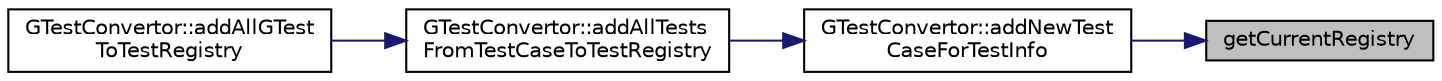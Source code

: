 digraph "getCurrentRegistry"
{
 // LATEX_PDF_SIZE
  edge [fontname="Helvetica",fontsize="10",labelfontname="Helvetica",labelfontsize="10"];
  node [fontname="Helvetica",fontsize="10",shape=record];
  rankdir="RL";
  Node1 [label="getCurrentRegistry",height=0.2,width=0.4,color="black", fillcolor="grey75", style="filled", fontcolor="black",tooltip=" "];
  Node1 -> Node2 [dir="back",color="midnightblue",fontsize="10",style="solid",fontname="Helvetica"];
  Node2 [label="GTestConvertor::addNewTest\lCaseForTestInfo",height=0.2,width=0.4,color="black", fillcolor="white", style="filled",URL="$class_g_test_convertor.html#a5907d646cd90f9acf3037f7774e5b45f",tooltip=" "];
  Node2 -> Node3 [dir="back",color="midnightblue",fontsize="10",style="solid",fontname="Helvetica"];
  Node3 [label="GTestConvertor::addAllTests\lFromTestCaseToTestRegistry",height=0.2,width=0.4,color="black", fillcolor="white", style="filled",URL="$class_g_test_convertor.html#a802fe3256fea081bee7e5d03c4b6343c",tooltip=" "];
  Node3 -> Node4 [dir="back",color="midnightblue",fontsize="10",style="solid",fontname="Helvetica"];
  Node4 [label="GTestConvertor::addAllGTest\lToTestRegistry",height=0.2,width=0.4,color="black", fillcolor="white", style="filled",URL="$class_g_test_convertor.html#ab2d85457cc006bc2548ab982d0d27f55",tooltip=" "];
}
